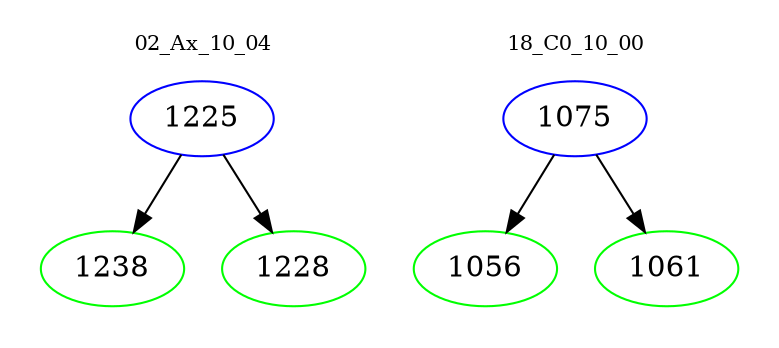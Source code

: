 digraph{
subgraph cluster_0 {
color = white
label = "02_Ax_10_04";
fontsize=10;
T0_1225 [label="1225", color="blue"]
T0_1225 -> T0_1238 [color="black"]
T0_1238 [label="1238", color="green"]
T0_1225 -> T0_1228 [color="black"]
T0_1228 [label="1228", color="green"]
}
subgraph cluster_1 {
color = white
label = "18_C0_10_00";
fontsize=10;
T1_1075 [label="1075", color="blue"]
T1_1075 -> T1_1056 [color="black"]
T1_1056 [label="1056", color="green"]
T1_1075 -> T1_1061 [color="black"]
T1_1061 [label="1061", color="green"]
}
}
